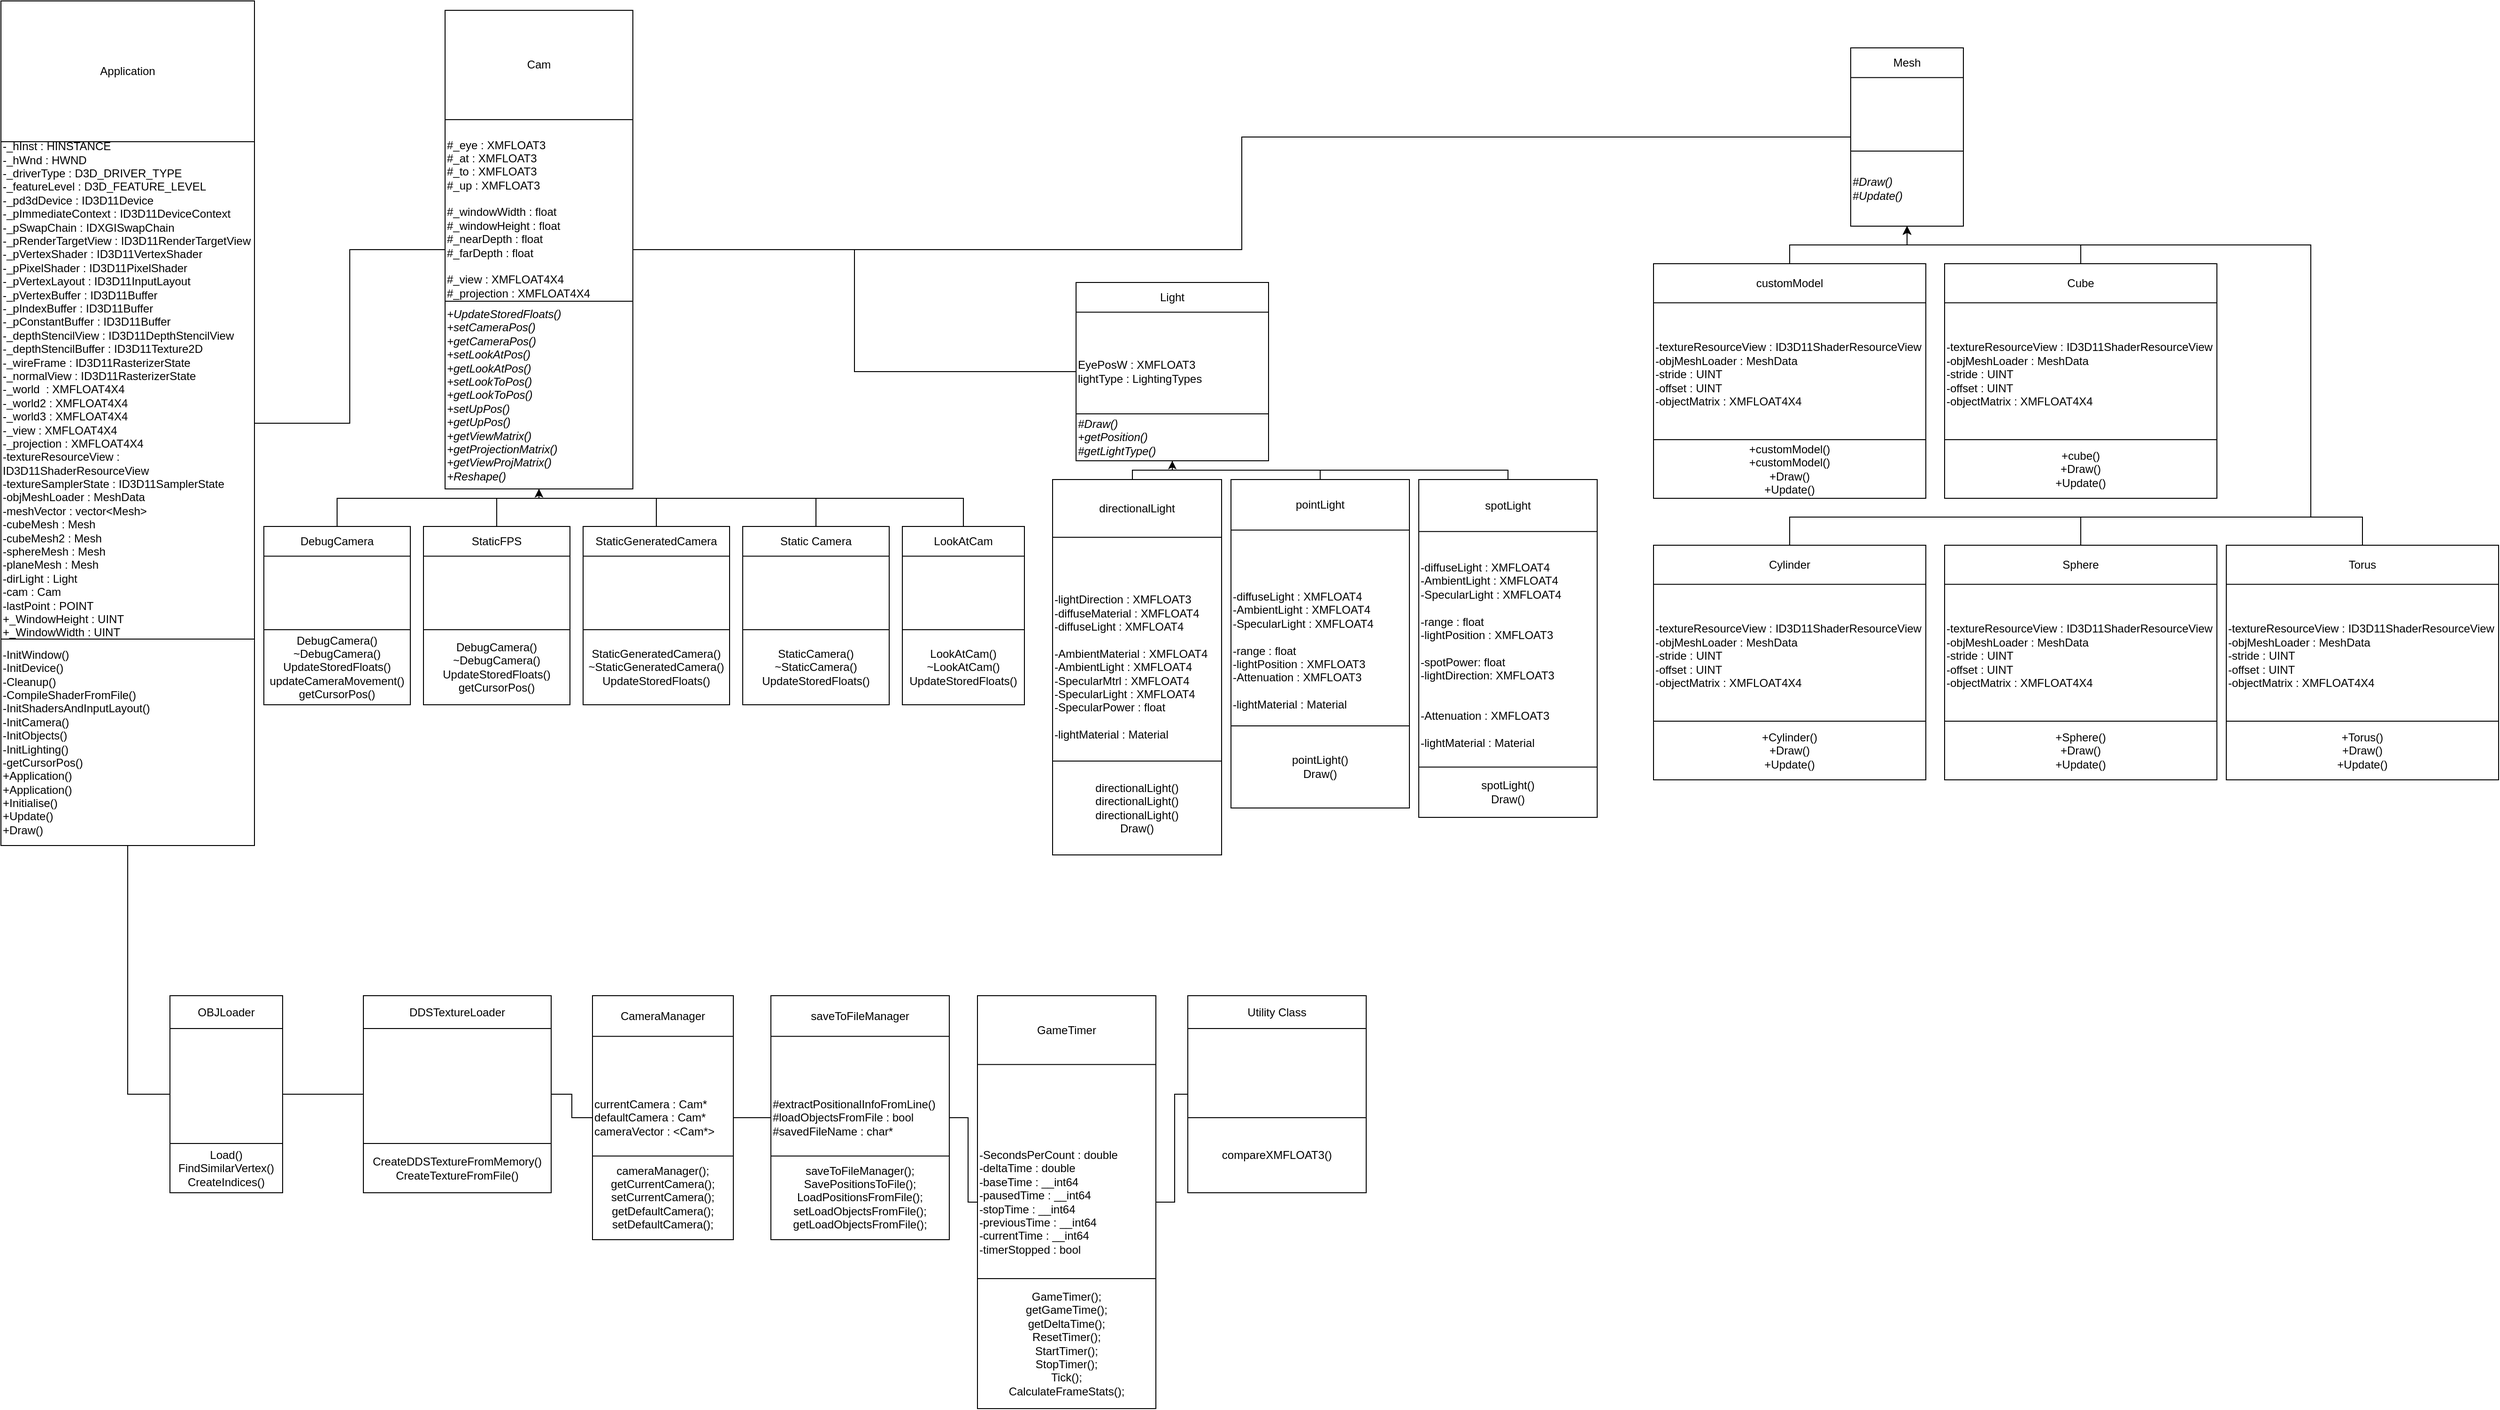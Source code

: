 <mxfile version="12.3.9" type="device" pages="1"><diagram id="LLqWvEGZOglWhNDAQjaG" name="Page-1"><mxGraphModel dx="5590" dy="2647" grid="1" gridSize="10" guides="1" tooltips="1" connect="1" arrows="1" fold="1" page="1" pageScale="1" pageWidth="850" pageHeight="1100" math="0" shadow="0"><root><mxCell id="0"/><mxCell id="1" parent="0"/><mxCell id="8TOw1FQg_ZJDElLwQQZe-9" value="" style="group" parent="1" vertex="1" connectable="0"><mxGeometry x="-454" y="1070" width="200" height="210" as="geometry"/></mxCell><mxCell id="8TOw1FQg_ZJDElLwQQZe-10" value="" style="rounded=0;whiteSpace=wrap;html=1;align=left;" parent="8TOw1FQg_ZJDElLwQQZe-9" vertex="1"><mxGeometry width="200" height="210" as="geometry"/></mxCell><mxCell id="8TOw1FQg_ZJDElLwQQZe-11" value="DDSTextureLoader" style="rounded=0;whiteSpace=wrap;html=1;" parent="8TOw1FQg_ZJDElLwQQZe-9" vertex="1"><mxGeometry width="200" height="35.0" as="geometry"/></mxCell><mxCell id="8TOw1FQg_ZJDElLwQQZe-12" value="CreateDDSTextureFromMemory()&lt;br&gt;CreateTextureFromFile()" style="rounded=0;whiteSpace=wrap;html=1;" parent="8TOw1FQg_ZJDElLwQQZe-9" vertex="1"><mxGeometry y="157.5" width="200" height="52.5" as="geometry"/></mxCell><mxCell id="8TOw1FQg_ZJDElLwQQZe-13" value="" style="group" parent="1" vertex="1" connectable="0"><mxGeometry x="-660" y="1070" width="120" height="210" as="geometry"/></mxCell><mxCell id="8TOw1FQg_ZJDElLwQQZe-14" value="" style="rounded=0;whiteSpace=wrap;html=1;align=left;" parent="8TOw1FQg_ZJDElLwQQZe-13" vertex="1"><mxGeometry width="120" height="210.0" as="geometry"/></mxCell><mxCell id="8TOw1FQg_ZJDElLwQQZe-15" value="OBJLoader" style="rounded=0;whiteSpace=wrap;html=1;" parent="8TOw1FQg_ZJDElLwQQZe-13" vertex="1"><mxGeometry width="120" height="35" as="geometry"/></mxCell><mxCell id="8TOw1FQg_ZJDElLwQQZe-16" value="Load()&lt;br&gt;FindSimilarVertex()&lt;br&gt;CreateIndices()" style="rounded=0;whiteSpace=wrap;html=1;" parent="8TOw1FQg_ZJDElLwQQZe-13" vertex="1"><mxGeometry y="157.5" width="120" height="52.5" as="geometry"/></mxCell><mxCell id="8TOw1FQg_ZJDElLwQQZe-17" value="" style="group;verticalAlign=top;" parent="1" vertex="1" connectable="0"><mxGeometry x="-377" y="20" width="483" height="791" as="geometry"/></mxCell><mxCell id="8TOw1FQg_ZJDElLwQQZe-63" value="" style="group" parent="8TOw1FQg_ZJDElLwQQZe-17" vertex="1" connectable="0"><mxGeometry x="10" width="200" height="510" as="geometry"/></mxCell><mxCell id="8TOw1FQg_ZJDElLwQQZe-18" value="&lt;div&gt;&lt;br&gt;&lt;/div&gt;&lt;div&gt;&lt;br&gt;&lt;/div&gt;&lt;div&gt;&lt;br&gt;&lt;/div&gt;&lt;div&gt;&lt;br&gt;&lt;/div&gt;&lt;div&gt;&lt;br&gt;&lt;/div&gt;&lt;div&gt;&lt;br&gt;&lt;/div&gt;&lt;div&gt;&lt;br&gt;&lt;/div&gt;&lt;div&gt;&lt;br&gt;&lt;/div&gt;&lt;div&gt;&lt;br&gt;&lt;/div&gt;&lt;div&gt;&lt;span&gt;#_eye : XMFLOAT3&lt;/span&gt;&lt;br&gt;&lt;/div&gt;&lt;div&gt;#_at : XMFLOAT3&lt;/div&gt;&lt;div&gt;#_to : XMFLOAT3&lt;/div&gt;&lt;div&gt;#_up : XMFLOAT3&lt;/div&gt;&lt;div&gt;&lt;br&gt;&lt;/div&gt;&lt;div&gt;#_windowWidth : float&lt;/div&gt;&lt;div&gt;#_windowHeight : float&lt;/div&gt;&lt;div&gt;#_nearDepth : float&amp;nbsp;&lt;/div&gt;&lt;div&gt;#_farDepth : float&amp;nbsp;&lt;/div&gt;&lt;div&gt;&lt;br&gt;&lt;/div&gt;&lt;div&gt;#_view : XMFLOAT4X4&lt;/div&gt;&lt;div&gt;#_projection : XMFLOAT4X4&lt;/div&gt;" style="rounded=0;whiteSpace=wrap;html=1;align=left;verticalAlign=top;" parent="8TOw1FQg_ZJDElLwQQZe-63" vertex="1"><mxGeometry width="200" height="510" as="geometry"/></mxCell><mxCell id="8TOw1FQg_ZJDElLwQQZe-19" value="Cam" style="rounded=0;whiteSpace=wrap;html=1;" parent="8TOw1FQg_ZJDElLwQQZe-63" vertex="1"><mxGeometry width="200" height="116.481" as="geometry"/></mxCell><mxCell id="8TOw1FQg_ZJDElLwQQZe-20" value="&lt;div&gt;&lt;i&gt;+UpdateStoredFloats()&lt;/i&gt;&lt;br&gt;&lt;/div&gt;&lt;div&gt;&lt;i&gt;+setCameraPos()&lt;/i&gt;&lt;/div&gt;&lt;div&gt;&lt;i&gt;+getCameraPos()&lt;/i&gt;&lt;/div&gt;&lt;div&gt;&lt;i&gt;+setLookAtPos()&lt;/i&gt;&lt;/div&gt;&lt;div&gt;&lt;i&gt;+getLookAtPos()&lt;/i&gt;&lt;/div&gt;&lt;div&gt;&lt;i&gt;+setLookToPos()&lt;/i&gt;&lt;/div&gt;&lt;div&gt;&lt;i&gt;+getLookToPos()&lt;/i&gt;&lt;/div&gt;&lt;div&gt;&lt;i&gt;+setUpPos()&lt;/i&gt;&lt;/div&gt;&lt;div&gt;&lt;i&gt;+getUpPos()&lt;/i&gt;&lt;/div&gt;&lt;div&gt;&lt;i&gt;+getViewMatrix()&lt;/i&gt;&lt;/div&gt;&lt;div&gt;&lt;i&gt;+getProjectionMatrix()&lt;/i&gt;&lt;/div&gt;&lt;div&gt;&lt;i&gt;+getViewProjMatrix()&lt;/i&gt;&lt;/div&gt;&lt;div&gt;&lt;i&gt;+Reshape()&lt;/i&gt;&lt;/div&gt;&lt;div&gt;&lt;br&gt;&lt;/div&gt;" style="rounded=0;whiteSpace=wrap;html=1;align=left;verticalAlign=top;" parent="8TOw1FQg_ZJDElLwQQZe-63" vertex="1"><mxGeometry y="310" width="200" height="200" as="geometry"/></mxCell><mxCell id="8TOw1FQg_ZJDElLwQQZe-53" value="" style="group" parent="8TOw1FQg_ZJDElLwQQZe-17" vertex="1" connectable="0"><mxGeometry x="-183" y="550" width="156" height="190" as="geometry"/></mxCell><mxCell id="8TOw1FQg_ZJDElLwQQZe-54" value="" style="rounded=0;whiteSpace=wrap;html=1;align=left;" parent="8TOw1FQg_ZJDElLwQQZe-53" vertex="1"><mxGeometry width="156" height="190" as="geometry"/></mxCell><mxCell id="8TOw1FQg_ZJDElLwQQZe-55" value="DebugCamera" style="rounded=0;whiteSpace=wrap;html=1;" parent="8TOw1FQg_ZJDElLwQQZe-53" vertex="1"><mxGeometry width="156" height="31.667" as="geometry"/></mxCell><mxCell id="8TOw1FQg_ZJDElLwQQZe-56" value="DebugCamera()&lt;br&gt;~DebugCamera()&lt;br&gt;UpdateStoredFloats()&lt;br&gt;updateCameraMovement()&lt;br&gt;getCursorPos()" style="rounded=0;whiteSpace=wrap;html=1;" parent="8TOw1FQg_ZJDElLwQQZe-53" vertex="1"><mxGeometry y="110" width="156" height="80" as="geometry"/></mxCell><mxCell id="8TOw1FQg_ZJDElLwQQZe-49" value="" style="group" parent="8TOw1FQg_ZJDElLwQQZe-17" vertex="1" connectable="0"><mxGeometry x="497" y="550" width="130" height="190" as="geometry"/></mxCell><mxCell id="8TOw1FQg_ZJDElLwQQZe-50" value="" style="rounded=0;whiteSpace=wrap;html=1;align=left;" parent="8TOw1FQg_ZJDElLwQQZe-49" vertex="1"><mxGeometry width="130" height="190" as="geometry"/></mxCell><mxCell id="8TOw1FQg_ZJDElLwQQZe-51" value="LookAtCam" style="rounded=0;whiteSpace=wrap;html=1;" parent="8TOw1FQg_ZJDElLwQQZe-49" vertex="1"><mxGeometry width="130" height="31.667" as="geometry"/></mxCell><mxCell id="8TOw1FQg_ZJDElLwQQZe-52" value="LookAtCam()&lt;br&gt;~LookAtCam()&lt;br&gt;UpdateStoredFloats()" style="rounded=0;whiteSpace=wrap;html=1;" parent="8TOw1FQg_ZJDElLwQQZe-49" vertex="1"><mxGeometry y="110" width="130" height="80" as="geometry"/></mxCell><mxCell id="7huHL341F0Xt8SIH99so-9" style="edgeStyle=orthogonalEdgeStyle;rounded=0;orthogonalLoop=1;jettySize=auto;html=1;exitX=0.5;exitY=0;exitDx=0;exitDy=0;entryX=0.5;entryY=1;entryDx=0;entryDy=0;endArrow=classic;endFill=1;" parent="8TOw1FQg_ZJDElLwQQZe-17" source="8TOw1FQg_ZJDElLwQQZe-55" target="8TOw1FQg_ZJDElLwQQZe-20" edge="1"><mxGeometry relative="1" as="geometry"><Array as="points"><mxPoint x="-105" y="520"/><mxPoint x="110" y="520"/></Array></mxGeometry></mxCell><mxCell id="7huHL341F0Xt8SIH99so-10" style="edgeStyle=orthogonalEdgeStyle;rounded=0;orthogonalLoop=1;jettySize=auto;html=1;exitX=0.5;exitY=0;exitDx=0;exitDy=0;entryX=0.5;entryY=1;entryDx=0;entryDy=0;endArrow=classic;endFill=1;" parent="8TOw1FQg_ZJDElLwQQZe-17" source="8TOw1FQg_ZJDElLwQQZe-51" target="8TOw1FQg_ZJDElLwQQZe-20" edge="1"><mxGeometry relative="1" as="geometry"><Array as="points"><mxPoint x="562" y="520"/><mxPoint x="110" y="520"/></Array></mxGeometry></mxCell><mxCell id="gLvgSrdZ_1K8YC6ConU1-4" value="" style="group" vertex="1" connectable="0" parent="8TOw1FQg_ZJDElLwQQZe-17"><mxGeometry x="-13" y="550" width="156" height="190" as="geometry"/></mxCell><mxCell id="gLvgSrdZ_1K8YC6ConU1-5" value="" style="rounded=0;whiteSpace=wrap;html=1;align=left;" vertex="1" parent="gLvgSrdZ_1K8YC6ConU1-4"><mxGeometry width="156" height="190" as="geometry"/></mxCell><mxCell id="gLvgSrdZ_1K8YC6ConU1-6" value="StaticFPS" style="rounded=0;whiteSpace=wrap;html=1;" vertex="1" parent="gLvgSrdZ_1K8YC6ConU1-4"><mxGeometry width="156" height="31.667" as="geometry"/></mxCell><mxCell id="gLvgSrdZ_1K8YC6ConU1-7" value="DebugCamera()&lt;br&gt;~DebugCamera()&lt;br&gt;UpdateStoredFloats()&lt;br&gt;getCursorPos()" style="rounded=0;whiteSpace=wrap;html=1;" vertex="1" parent="gLvgSrdZ_1K8YC6ConU1-4"><mxGeometry y="110" width="156" height="80" as="geometry"/></mxCell><mxCell id="gLvgSrdZ_1K8YC6ConU1-9" style="edgeStyle=orthogonalEdgeStyle;rounded=0;orthogonalLoop=1;jettySize=auto;html=1;exitX=0.5;exitY=1;exitDx=0;exitDy=0;entryX=0.5;entryY=0;entryDx=0;entryDy=0;endArrow=none;endFill=0;strokeColor=#000000;" edge="1" parent="8TOw1FQg_ZJDElLwQQZe-17" source="8TOw1FQg_ZJDElLwQQZe-20" target="gLvgSrdZ_1K8YC6ConU1-6"><mxGeometry relative="1" as="geometry"><Array as="points"><mxPoint x="110" y="520"/><mxPoint x="65" y="520"/></Array></mxGeometry></mxCell><mxCell id="gLvgSrdZ_1K8YC6ConU1-30" value="" style="group" vertex="1" connectable="0" parent="8TOw1FQg_ZJDElLwQQZe-17"><mxGeometry x="157" y="550" width="156" height="190" as="geometry"/></mxCell><mxCell id="gLvgSrdZ_1K8YC6ConU1-31" value="" style="rounded=0;whiteSpace=wrap;html=1;align=left;" vertex="1" parent="gLvgSrdZ_1K8YC6ConU1-30"><mxGeometry width="156" height="190" as="geometry"/></mxCell><mxCell id="gLvgSrdZ_1K8YC6ConU1-32" value="StaticGeneratedCamera" style="rounded=0;whiteSpace=wrap;html=1;" vertex="1" parent="gLvgSrdZ_1K8YC6ConU1-30"><mxGeometry width="156" height="31.667" as="geometry"/></mxCell><mxCell id="gLvgSrdZ_1K8YC6ConU1-33" value="StaticGeneratedCamera()&lt;br&gt;~StaticGeneratedCamera()&lt;br&gt;UpdateStoredFloats()" style="rounded=0;whiteSpace=wrap;html=1;" vertex="1" parent="gLvgSrdZ_1K8YC6ConU1-30"><mxGeometry y="110" width="156" height="80" as="geometry"/></mxCell><mxCell id="gLvgSrdZ_1K8YC6ConU1-34" value="" style="group" vertex="1" connectable="0" parent="8TOw1FQg_ZJDElLwQQZe-17"><mxGeometry x="327" y="550" width="156" height="190" as="geometry"/></mxCell><mxCell id="gLvgSrdZ_1K8YC6ConU1-35" value="" style="rounded=0;whiteSpace=wrap;html=1;align=left;" vertex="1" parent="gLvgSrdZ_1K8YC6ConU1-34"><mxGeometry width="156" height="190" as="geometry"/></mxCell><mxCell id="gLvgSrdZ_1K8YC6ConU1-36" value="Static Camera" style="rounded=0;whiteSpace=wrap;html=1;" vertex="1" parent="gLvgSrdZ_1K8YC6ConU1-34"><mxGeometry width="156" height="31.667" as="geometry"/></mxCell><mxCell id="gLvgSrdZ_1K8YC6ConU1-37" value="StaticCamera()&lt;br&gt;~StaticCamera()&lt;br&gt;UpdateStoredFloats()" style="rounded=0;whiteSpace=wrap;html=1;" vertex="1" parent="gLvgSrdZ_1K8YC6ConU1-34"><mxGeometry y="110" width="156" height="80" as="geometry"/></mxCell><mxCell id="gLvgSrdZ_1K8YC6ConU1-38" style="edgeStyle=orthogonalEdgeStyle;rounded=0;orthogonalLoop=1;jettySize=auto;html=1;exitX=0.5;exitY=0;exitDx=0;exitDy=0;entryX=0.5;entryY=1;entryDx=0;entryDy=0;endArrow=none;endFill=0;strokeColor=#000000;" edge="1" parent="8TOw1FQg_ZJDElLwQQZe-17" source="gLvgSrdZ_1K8YC6ConU1-32" target="8TOw1FQg_ZJDElLwQQZe-20"><mxGeometry relative="1" as="geometry"><Array as="points"><mxPoint x="235" y="520"/><mxPoint x="110" y="520"/></Array></mxGeometry></mxCell><mxCell id="gLvgSrdZ_1K8YC6ConU1-39" style="edgeStyle=orthogonalEdgeStyle;rounded=0;orthogonalLoop=1;jettySize=auto;html=1;exitX=0.5;exitY=0;exitDx=0;exitDy=0;entryX=0.5;entryY=1;entryDx=0;entryDy=0;endArrow=none;endFill=0;strokeColor=#000000;" edge="1" parent="8TOw1FQg_ZJDElLwQQZe-17" source="gLvgSrdZ_1K8YC6ConU1-36" target="8TOw1FQg_ZJDElLwQQZe-20"><mxGeometry relative="1" as="geometry"><Array as="points"><mxPoint x="405" y="520"/><mxPoint x="110" y="520"/></Array></mxGeometry></mxCell><mxCell id="8TOw1FQg_ZJDElLwQQZe-21" value="" style="group;verticalAlign=top;" parent="1" vertex="1" connectable="0"><mxGeometry x="305" y="310" width="205" height="190" as="geometry"/></mxCell><mxCell id="8TOw1FQg_ZJDElLwQQZe-22" value="EyePosW : XMFLOAT3&lt;br&gt;lightType : LightingTypes" style="rounded=0;whiteSpace=wrap;html=1;align=left;" parent="8TOw1FQg_ZJDElLwQQZe-21" vertex="1"><mxGeometry width="205" height="190" as="geometry"/></mxCell><mxCell id="8TOw1FQg_ZJDElLwQQZe-23" value="Light" style="rounded=0;whiteSpace=wrap;html=1;" parent="8TOw1FQg_ZJDElLwQQZe-21" vertex="1"><mxGeometry width="205" height="31.667" as="geometry"/></mxCell><mxCell id="8TOw1FQg_ZJDElLwQQZe-24" value="&lt;i&gt;#Draw()&lt;br&gt;+getPosition()&lt;br&gt;#getLightType()&lt;br&gt;&lt;/i&gt;" style="rounded=0;whiteSpace=wrap;html=1;align=left;" parent="8TOw1FQg_ZJDElLwQQZe-21" vertex="1"><mxGeometry y="140" width="205" height="50" as="geometry"/></mxCell><mxCell id="8TOw1FQg_ZJDElLwQQZe-25" value="" style="group;verticalAlign=top;" parent="1" vertex="1" connectable="0"><mxGeometry x="1130" y="60" width="120" height="190" as="geometry"/></mxCell><mxCell id="8TOw1FQg_ZJDElLwQQZe-26" value="" style="rounded=0;whiteSpace=wrap;html=1;align=left;" parent="8TOw1FQg_ZJDElLwQQZe-25" vertex="1"><mxGeometry width="120" height="190" as="geometry"/></mxCell><mxCell id="8TOw1FQg_ZJDElLwQQZe-27" value="Mesh" style="rounded=0;whiteSpace=wrap;html=1;" parent="8TOw1FQg_ZJDElLwQQZe-25" vertex="1"><mxGeometry width="120" height="31.667" as="geometry"/></mxCell><mxCell id="8TOw1FQg_ZJDElLwQQZe-28" value="&lt;i&gt;#Draw()&lt;br&gt;#Update()&lt;/i&gt;" style="rounded=0;whiteSpace=wrap;html=1;align=left;" parent="8TOw1FQg_ZJDElLwQQZe-25" vertex="1"><mxGeometry y="110" width="120" height="80" as="geometry"/></mxCell><mxCell id="8TOw1FQg_ZJDElLwQQZe-29" value="" style="group;align=left;" parent="1" vertex="1" connectable="0"><mxGeometry x="920" y="290" width="290" height="250" as="geometry"/></mxCell><mxCell id="8TOw1FQg_ZJDElLwQQZe-30" value="&lt;div&gt;-textureResourceView : ID3D11ShaderResourceView&lt;/div&gt;&lt;div&gt;-objMeshLoader : MeshData&lt;/div&gt;&lt;div&gt;-stride : UINT&lt;/div&gt;&lt;div&gt;-offset : UINT&lt;/div&gt;&lt;div&gt;-objectMatrix : XMFLOAT4X4&lt;/div&gt;&lt;div&gt;&lt;br&gt;&lt;/div&gt;" style="rounded=0;whiteSpace=wrap;html=1;align=left;" parent="8TOw1FQg_ZJDElLwQQZe-29" vertex="1"><mxGeometry width="290" height="250.0" as="geometry"/></mxCell><mxCell id="8TOw1FQg_ZJDElLwQQZe-31" value="customModel" style="rounded=0;whiteSpace=wrap;html=1;" parent="8TOw1FQg_ZJDElLwQQZe-29" vertex="1"><mxGeometry width="290" height="41.667" as="geometry"/></mxCell><mxCell id="8TOw1FQg_ZJDElLwQQZe-32" value="&lt;div&gt;+customModel()&lt;/div&gt;&lt;div&gt;+customModel()&lt;/div&gt;&lt;div&gt;+Draw()&lt;/div&gt;&lt;div&gt;+Update()&lt;/div&gt;" style="rounded=0;whiteSpace=wrap;html=1;" parent="8TOw1FQg_ZJDElLwQQZe-29" vertex="1"><mxGeometry y="187.5" width="290" height="62.5" as="geometry"/></mxCell><mxCell id="8TOw1FQg_ZJDElLwQQZe-45" value="" style="group;verticalAlign=top;align=left;horizontal=1;" parent="1" vertex="1" connectable="0"><mxGeometry x="280" y="520" width="180" height="400" as="geometry"/></mxCell><mxCell id="8TOw1FQg_ZJDElLwQQZe-46" value="&lt;div&gt;-lightDirection : XMFLOAT3&lt;/div&gt;&lt;div&gt;-diffuseMaterial : XMFLOAT4&lt;/div&gt;&lt;div&gt;-diffuseLight : XMFLOAT4&lt;/div&gt;&lt;div&gt;&lt;br&gt;&lt;/div&gt;&lt;div&gt;-AmbientMaterial : XMFLOAT4&lt;/div&gt;&lt;div&gt;-AmbientLight : XMFLOAT4&lt;/div&gt;&lt;div&gt;-SpecularMtrl : XMFLOAT4&lt;/div&gt;&lt;div&gt;-SpecularLight : XMFLOAT4&lt;/div&gt;&lt;div&gt;-SpecularPower : float&lt;/div&gt;&lt;div&gt;&lt;br&gt;&lt;/div&gt;&lt;div&gt;-lightMaterial : Material&lt;br&gt;&lt;/div&gt;" style="rounded=0;whiteSpace=wrap;html=1;align=left;" parent="8TOw1FQg_ZJDElLwQQZe-45" vertex="1"><mxGeometry width="180" height="400.0" as="geometry"/></mxCell><mxCell id="8TOw1FQg_ZJDElLwQQZe-47" value="directionalLight" style="rounded=0;whiteSpace=wrap;html=1;" parent="8TOw1FQg_ZJDElLwQQZe-45" vertex="1"><mxGeometry width="180" height="61.538" as="geometry"/></mxCell><mxCell id="8TOw1FQg_ZJDElLwQQZe-48" value="directionalLight()&lt;br&gt;directionalLight()&lt;br&gt;directionalLight()&lt;br&gt;Draw()" style="rounded=0;whiteSpace=wrap;html=1;" parent="8TOw1FQg_ZJDElLwQQZe-45" vertex="1"><mxGeometry y="300" width="180" height="100.0" as="geometry"/></mxCell><mxCell id="8TOw1FQg_ZJDElLwQQZe-57" value="" style="group;align=left;labelPosition=left;verticalLabelPosition=middle;verticalAlign=top;" parent="1" vertex="1" connectable="0"><mxGeometry x="-840" y="10" width="270" height="900" as="geometry"/></mxCell><mxCell id="8TOw1FQg_ZJDElLwQQZe-58" value="&lt;div style=&quot;white-space: normal&quot;&gt;&lt;div&gt;&lt;span&gt;-_hInst : HINSTANCE&lt;/span&gt;&lt;br&gt;&lt;/div&gt;&lt;div&gt;-_hWnd : HWND&lt;/div&gt;&lt;div&gt;-_driverType : D3D_DRIVER_TYPE&lt;/div&gt;&lt;div&gt;-_featureLevel : D3D_FEATURE_LEVEL&lt;/div&gt;&lt;div&gt;-_pd3dDevice : ID3D11Device&lt;/div&gt;&lt;div&gt;-_pImmediateContext : ID3D11DeviceContext&lt;/div&gt;&lt;div&gt;-_pSwapChain : IDXGISwapChain&lt;/div&gt;&lt;div&gt;-_pRenderTargetView : ID3D11RenderTargetView&lt;/div&gt;&lt;div&gt;-_pVertexShader : ID3D11VertexShader&lt;/div&gt;&lt;div&gt;-_pPixelShader : ID3D11PixelShader&lt;/div&gt;&lt;div&gt;-_pVertexLayout : ID3D11InputLayout&lt;/div&gt;&lt;div&gt;-_pVertexBuffer : ID3D11Buffer&lt;/div&gt;&lt;div&gt;-_pIndexBuffer : ID3D11Buffer&lt;/div&gt;&lt;div&gt;-_pConstantBuffer : ID3D11Buffer&lt;/div&gt;&lt;div&gt;-_depthStencilView : ID3D11DepthStencilView&lt;/div&gt;&lt;div&gt;-_depthStencilBuffer : ID3D11Texture2D&lt;/div&gt;&lt;div&gt;-_wireFrame : ID3D11RasterizerState&lt;/div&gt;&lt;div&gt;-_normalView : ID3D11RasterizerState&lt;/div&gt;&lt;div&gt;-_world&amp;nbsp; : XMFLOAT4X4&lt;/div&gt;&lt;div&gt;-_world2 : XMFLOAT4X4&lt;/div&gt;&lt;div&gt;-_world3 : XMFLOAT4X4&lt;/div&gt;&lt;div&gt;-_view : XMFLOAT4X4&lt;/div&gt;&lt;div&gt;-_projection : XMFLOAT4X4&lt;/div&gt;&lt;div&gt;-textureResourceView : ID3D11ShaderResourceView&lt;/div&gt;&lt;div&gt;-textureSamplerState : ID3D11SamplerState&lt;/div&gt;&lt;div&gt;-objMeshLoader : MeshData&lt;/div&gt;&lt;div&gt;-meshVector : vector&amp;lt;Mesh&amp;gt;&lt;/div&gt;&lt;div&gt;-cubeMesh : Mesh&lt;/div&gt;&lt;div&gt;-cubeMesh2 : Mesh&lt;/div&gt;&lt;div&gt;-sphereMesh : Mesh&lt;/div&gt;&lt;div&gt;-planeMesh : Mesh&lt;/div&gt;&lt;div&gt;-dirLight : Light&lt;/div&gt;&lt;div&gt;-cam : Cam&lt;/div&gt;&lt;div&gt;-lastPoint : POINT&lt;/div&gt;&lt;div&gt;&lt;div&gt;+_WindowHeight : UINT&lt;/div&gt;&lt;div&gt;+_WindowWidth : UINT&lt;/div&gt;&lt;/div&gt;&lt;div&gt;&lt;br&gt;&lt;/div&gt;&lt;div&gt;&lt;br&gt;&lt;/div&gt;&lt;div&gt;&lt;br&gt;&lt;/div&gt;&lt;div&gt;&lt;br&gt;&lt;/div&gt;&lt;div&gt;&lt;br&gt;&lt;/div&gt;&lt;/div&gt;" style="rounded=0;whiteSpace=wrap;html=1;align=left;" parent="8TOw1FQg_ZJDElLwQQZe-57" vertex="1"><mxGeometry width="270" height="900.0" as="geometry"/></mxCell><mxCell id="8TOw1FQg_ZJDElLwQQZe-59" value="Application" style="rounded=0;whiteSpace=wrap;html=1;" parent="8TOw1FQg_ZJDElLwQQZe-57" vertex="1"><mxGeometry width="270" height="150.0" as="geometry"/></mxCell><mxCell id="8TOw1FQg_ZJDElLwQQZe-60" value="&lt;div style=&quot;white-space: normal&quot;&gt;-InitWindow()&lt;/div&gt;&lt;div style=&quot;white-space: normal&quot;&gt;-InitDevice()&lt;/div&gt;&lt;div style=&quot;white-space: normal&quot;&gt;-Cleanup()&lt;/div&gt;&lt;div style=&quot;white-space: normal&quot;&gt;-CompileShaderFromFile()&lt;/div&gt;&lt;div style=&quot;white-space: normal&quot;&gt;-InitShadersAndInputLayout()&lt;/div&gt;&lt;div style=&quot;white-space: normal&quot;&gt;-InitCamera()&lt;/div&gt;&lt;div style=&quot;white-space: normal&quot;&gt;-InitObjects()&lt;/div&gt;&lt;div style=&quot;white-space: normal&quot;&gt;-InitLighting()&lt;/div&gt;&lt;div style=&quot;white-space: normal&quot;&gt;-getCursorPos()&lt;/div&gt;&lt;div style=&quot;white-space: normal&quot;&gt;+Application()&lt;/div&gt;&lt;div style=&quot;white-space: normal&quot;&gt;+Application()&lt;/div&gt;&lt;div style=&quot;white-space: normal&quot;&gt;+Initialise()&lt;/div&gt;&lt;div style=&quot;white-space: normal&quot;&gt;+Update()&lt;/div&gt;&lt;div style=&quot;white-space: normal&quot;&gt;+Draw()&lt;/div&gt;" style="rounded=0;whiteSpace=wrap;html=1;align=left;" parent="8TOw1FQg_ZJDElLwQQZe-57" vertex="1"><mxGeometry y="680" width="270" height="220" as="geometry"/></mxCell><mxCell id="8TOw1FQg_ZJDElLwQQZe-64" value="" style="group;align=left;" parent="1" vertex="1" connectable="0"><mxGeometry x="1230" y="290" width="290" height="250" as="geometry"/></mxCell><mxCell id="8TOw1FQg_ZJDElLwQQZe-65" value="&lt;div&gt;-textureResourceView : ID3D11ShaderResourceView&lt;/div&gt;&lt;div&gt;-objMeshLoader : MeshData&lt;/div&gt;&lt;div&gt;-stride : UINT&lt;/div&gt;&lt;div&gt;-offset : UINT&lt;/div&gt;&lt;div&gt;-objectMatrix : XMFLOAT4X4&lt;/div&gt;&lt;div&gt;&lt;br&gt;&lt;/div&gt;" style="rounded=0;whiteSpace=wrap;html=1;align=left;" parent="8TOw1FQg_ZJDElLwQQZe-64" vertex="1"><mxGeometry width="290" height="250.0" as="geometry"/></mxCell><mxCell id="8TOw1FQg_ZJDElLwQQZe-66" value="Cube" style="rounded=0;whiteSpace=wrap;html=1;" parent="8TOw1FQg_ZJDElLwQQZe-64" vertex="1"><mxGeometry width="290" height="41.667" as="geometry"/></mxCell><mxCell id="8TOw1FQg_ZJDElLwQQZe-67" value="&lt;div&gt;+cube()&lt;/div&gt;&lt;div&gt;+Draw()&lt;/div&gt;&lt;div&gt;+Update()&lt;/div&gt;" style="rounded=0;whiteSpace=wrap;html=1;" parent="8TOw1FQg_ZJDElLwQQZe-64" vertex="1"><mxGeometry y="187.5" width="290" height="62.5" as="geometry"/></mxCell><mxCell id="8TOw1FQg_ZJDElLwQQZe-68" value="" style="group;align=left;" parent="1" vertex="1" connectable="0"><mxGeometry x="920" y="590" width="290" height="250" as="geometry"/></mxCell><mxCell id="8TOw1FQg_ZJDElLwQQZe-69" value="&lt;div&gt;-textureResourceView : ID3D11ShaderResourceView&lt;/div&gt;&lt;div&gt;-objMeshLoader : MeshData&lt;/div&gt;&lt;div&gt;-stride : UINT&lt;/div&gt;&lt;div&gt;-offset : UINT&lt;/div&gt;&lt;div&gt;-objectMatrix : XMFLOAT4X4&lt;/div&gt;&lt;div&gt;&lt;br&gt;&lt;/div&gt;" style="rounded=0;whiteSpace=wrap;html=1;align=left;" parent="8TOw1FQg_ZJDElLwQQZe-68" vertex="1"><mxGeometry width="290" height="250.0" as="geometry"/></mxCell><mxCell id="8TOw1FQg_ZJDElLwQQZe-70" value="Cylinder" style="rounded=0;whiteSpace=wrap;html=1;" parent="8TOw1FQg_ZJDElLwQQZe-68" vertex="1"><mxGeometry width="290" height="41.667" as="geometry"/></mxCell><mxCell id="8TOw1FQg_ZJDElLwQQZe-71" value="&lt;div&gt;+Cylinder()&lt;/div&gt;&lt;div&gt;+Draw()&lt;/div&gt;&lt;div&gt;+Update()&lt;/div&gt;" style="rounded=0;whiteSpace=wrap;html=1;" parent="8TOw1FQg_ZJDElLwQQZe-68" vertex="1"><mxGeometry y="187.5" width="290" height="62.5" as="geometry"/></mxCell><mxCell id="8TOw1FQg_ZJDElLwQQZe-72" value="" style="group;align=left;" parent="1" vertex="1" connectable="0"><mxGeometry x="1230" y="590" width="290" height="250" as="geometry"/></mxCell><mxCell id="8TOw1FQg_ZJDElLwQQZe-73" value="&lt;div&gt;-textureResourceView : ID3D11ShaderResourceView&lt;/div&gt;&lt;div&gt;-objMeshLoader : MeshData&lt;/div&gt;&lt;div&gt;-stride : UINT&lt;/div&gt;&lt;div&gt;-offset : UINT&lt;/div&gt;&lt;div&gt;-objectMatrix : XMFLOAT4X4&lt;/div&gt;&lt;div&gt;&lt;br&gt;&lt;/div&gt;" style="rounded=0;whiteSpace=wrap;html=1;align=left;" parent="8TOw1FQg_ZJDElLwQQZe-72" vertex="1"><mxGeometry width="290" height="250.0" as="geometry"/></mxCell><mxCell id="8TOw1FQg_ZJDElLwQQZe-74" value="Sphere" style="rounded=0;whiteSpace=wrap;html=1;" parent="8TOw1FQg_ZJDElLwQQZe-72" vertex="1"><mxGeometry width="290" height="41.667" as="geometry"/></mxCell><mxCell id="8TOw1FQg_ZJDElLwQQZe-75" value="&lt;div&gt;+Sphere()&lt;/div&gt;&lt;div&gt;+Draw()&lt;/div&gt;&lt;div&gt;+Update()&lt;/div&gt;" style="rounded=0;whiteSpace=wrap;html=1;" parent="8TOw1FQg_ZJDElLwQQZe-72" vertex="1"><mxGeometry y="187.5" width="290" height="62.5" as="geometry"/></mxCell><mxCell id="8TOw1FQg_ZJDElLwQQZe-76" value="" style="group;align=left;" parent="1" vertex="1" connectable="0"><mxGeometry x="1530" y="590" width="290" height="250" as="geometry"/></mxCell><mxCell id="8TOw1FQg_ZJDElLwQQZe-77" value="&lt;div&gt;-textureResourceView : ID3D11ShaderResourceView&lt;/div&gt;&lt;div&gt;-objMeshLoader : MeshData&lt;/div&gt;&lt;div&gt;-stride : UINT&lt;/div&gt;&lt;div&gt;-offset : UINT&lt;/div&gt;&lt;div&gt;-objectMatrix : XMFLOAT4X4&lt;/div&gt;&lt;div&gt;&lt;br&gt;&lt;/div&gt;" style="rounded=0;whiteSpace=wrap;html=1;align=left;" parent="8TOw1FQg_ZJDElLwQQZe-76" vertex="1"><mxGeometry width="290" height="250.0" as="geometry"/></mxCell><mxCell id="8TOw1FQg_ZJDElLwQQZe-78" value="Torus" style="rounded=0;whiteSpace=wrap;html=1;" parent="8TOw1FQg_ZJDElLwQQZe-76" vertex="1"><mxGeometry width="290" height="41.667" as="geometry"/></mxCell><mxCell id="8TOw1FQg_ZJDElLwQQZe-79" value="&lt;div&gt;+Torus()&lt;/div&gt;&lt;div&gt;+Draw()&lt;/div&gt;&lt;div&gt;+Update()&lt;/div&gt;" style="rounded=0;whiteSpace=wrap;html=1;" parent="8TOw1FQg_ZJDElLwQQZe-76" vertex="1"><mxGeometry y="187.5" width="290" height="62.5" as="geometry"/></mxCell><mxCell id="7huHL341F0Xt8SIH99so-5" style="edgeStyle=orthogonalEdgeStyle;rounded=0;orthogonalLoop=1;jettySize=auto;html=1;exitX=1;exitY=0.5;exitDx=0;exitDy=0;entryX=0;entryY=0.5;entryDx=0;entryDy=0;endArrow=none;endFill=0;" parent="1" source="8TOw1FQg_ZJDElLwQQZe-58" target="8TOw1FQg_ZJDElLwQQZe-18" edge="1"><mxGeometry relative="1" as="geometry"/></mxCell><mxCell id="7huHL341F0Xt8SIH99so-11" style="edgeStyle=orthogonalEdgeStyle;rounded=0;orthogonalLoop=1;jettySize=auto;html=1;exitX=0.5;exitY=0;exitDx=0;exitDy=0;entryX=0.5;entryY=1;entryDx=0;entryDy=0;endArrow=classic;endFill=1;" parent="1" source="8TOw1FQg_ZJDElLwQQZe-47" target="8TOw1FQg_ZJDElLwQQZe-24" edge="1"><mxGeometry relative="1" as="geometry"><Array as="points"><mxPoint x="365" y="520"/><mxPoint x="365" y="510"/><mxPoint x="408" y="510"/></Array></mxGeometry></mxCell><mxCell id="7huHL341F0Xt8SIH99so-12" style="edgeStyle=orthogonalEdgeStyle;rounded=0;orthogonalLoop=1;jettySize=auto;html=1;exitX=1;exitY=0.5;exitDx=0;exitDy=0;entryX=0;entryY=0.5;entryDx=0;entryDy=0;endArrow=none;endFill=0;" parent="1" source="8TOw1FQg_ZJDElLwQQZe-18" target="8TOw1FQg_ZJDElLwQQZe-22" edge="1"><mxGeometry relative="1" as="geometry"/></mxCell><mxCell id="7huHL341F0Xt8SIH99so-13" style="edgeStyle=orthogonalEdgeStyle;rounded=0;orthogonalLoop=1;jettySize=auto;html=1;exitX=1;exitY=0.5;exitDx=0;exitDy=0;entryX=0;entryY=0.5;entryDx=0;entryDy=0;endArrow=none;endFill=0;" parent="1" source="8TOw1FQg_ZJDElLwQQZe-18" target="8TOw1FQg_ZJDElLwQQZe-26" edge="1"><mxGeometry relative="1" as="geometry"/></mxCell><mxCell id="7huHL341F0Xt8SIH99so-20" style="edgeStyle=orthogonalEdgeStyle;rounded=0;orthogonalLoop=1;jettySize=auto;html=1;exitX=0.5;exitY=0;exitDx=0;exitDy=0;entryX=0.5;entryY=1;entryDx=0;entryDy=0;endArrow=classic;endFill=1;" parent="1" source="8TOw1FQg_ZJDElLwQQZe-31" target="8TOw1FQg_ZJDElLwQQZe-28" edge="1"><mxGeometry relative="1" as="geometry"/></mxCell><mxCell id="7huHL341F0Xt8SIH99so-21" style="edgeStyle=orthogonalEdgeStyle;rounded=0;orthogonalLoop=1;jettySize=auto;html=1;exitX=0.5;exitY=0;exitDx=0;exitDy=0;entryX=0.5;entryY=1;entryDx=0;entryDy=0;endArrow=classic;endFill=1;" parent="1" source="8TOw1FQg_ZJDElLwQQZe-66" target="8TOw1FQg_ZJDElLwQQZe-28" edge="1"><mxGeometry relative="1" as="geometry"/></mxCell><mxCell id="7huHL341F0Xt8SIH99so-22" style="edgeStyle=orthogonalEdgeStyle;rounded=0;orthogonalLoop=1;jettySize=auto;html=1;exitX=0.5;exitY=0;exitDx=0;exitDy=0;entryX=0.5;entryY=1;entryDx=0;entryDy=0;endArrow=classic;endFill=1;" parent="1" source="8TOw1FQg_ZJDElLwQQZe-70" target="8TOw1FQg_ZJDElLwQQZe-28" edge="1"><mxGeometry relative="1" as="geometry"><Array as="points"><mxPoint x="1065" y="560"/><mxPoint x="1620" y="560"/><mxPoint x="1620" y="270"/><mxPoint x="1190" y="270"/></Array></mxGeometry></mxCell><mxCell id="7huHL341F0Xt8SIH99so-23" style="edgeStyle=orthogonalEdgeStyle;rounded=0;orthogonalLoop=1;jettySize=auto;html=1;exitX=0.5;exitY=0;exitDx=0;exitDy=0;entryX=0.5;entryY=1;entryDx=0;entryDy=0;endArrow=classic;endFill=1;" parent="1" source="8TOw1FQg_ZJDElLwQQZe-74" target="8TOw1FQg_ZJDElLwQQZe-28" edge="1"><mxGeometry relative="1" as="geometry"><Array as="points"><mxPoint x="1375" y="560"/><mxPoint x="1620" y="560"/><mxPoint x="1620" y="270"/><mxPoint x="1190" y="270"/></Array></mxGeometry></mxCell><mxCell id="7huHL341F0Xt8SIH99so-24" style="edgeStyle=orthogonalEdgeStyle;rounded=0;orthogonalLoop=1;jettySize=auto;html=1;exitX=0.5;exitY=0;exitDx=0;exitDy=0;entryX=0.5;entryY=1;entryDx=0;entryDy=0;endArrow=classic;endFill=1;" parent="1" source="8TOw1FQg_ZJDElLwQQZe-78" target="8TOw1FQg_ZJDElLwQQZe-28" edge="1"><mxGeometry relative="1" as="geometry"><Array as="points"><mxPoint x="1675" y="560"/><mxPoint x="1620" y="560"/><mxPoint x="1620" y="270"/><mxPoint x="1190" y="270"/></Array></mxGeometry></mxCell><mxCell id="7huHL341F0Xt8SIH99so-25" style="edgeStyle=orthogonalEdgeStyle;rounded=0;orthogonalLoop=1;jettySize=auto;html=1;exitX=0.5;exitY=1;exitDx=0;exitDy=0;entryX=0;entryY=0.5;entryDx=0;entryDy=0;endArrow=none;endFill=0;" parent="1" source="8TOw1FQg_ZJDElLwQQZe-60" target="8TOw1FQg_ZJDElLwQQZe-14" edge="1"><mxGeometry relative="1" as="geometry"/></mxCell><mxCell id="7huHL341F0Xt8SIH99so-27" style="edgeStyle=orthogonalEdgeStyle;rounded=0;orthogonalLoop=1;jettySize=auto;html=1;exitX=1;exitY=0.5;exitDx=0;exitDy=0;entryX=0;entryY=0.5;entryDx=0;entryDy=0;endArrow=none;endFill=0;" parent="1" source="8TOw1FQg_ZJDElLwQQZe-14" target="8TOw1FQg_ZJDElLwQQZe-10" edge="1"><mxGeometry relative="1" as="geometry"/></mxCell><mxCell id="gLvgSrdZ_1K8YC6ConU1-41" value="" style="group;verticalAlign=top;align=left;horizontal=1;" vertex="1" connectable="0" parent="1"><mxGeometry x="470" y="520" width="190" height="350" as="geometry"/></mxCell><mxCell id="gLvgSrdZ_1K8YC6ConU1-42" value="&lt;div&gt;&lt;br&gt;&lt;/div&gt;&lt;div&gt;-diffuseLight : XMFLOAT4&lt;/div&gt;&lt;div&gt;-AmbientLight : XMFLOAT4&lt;/div&gt;&lt;div&gt;-SpecularLight : XMFLOAT4&lt;/div&gt;&lt;div&gt;&lt;br&gt;&lt;/div&gt;&lt;div&gt;-range : float&lt;/div&gt;&lt;div&gt;-lightPosition : XMFLOAT3&lt;/div&gt;&lt;div&gt;-Attenuation : XMFLOAT3&lt;/div&gt;&lt;div&gt;&lt;br&gt;&lt;/div&gt;&lt;div&gt;-lightMaterial : Material&lt;/div&gt;" style="rounded=0;whiteSpace=wrap;html=1;align=left;" vertex="1" parent="gLvgSrdZ_1K8YC6ConU1-41"><mxGeometry width="190" height="350.0" as="geometry"/></mxCell><mxCell id="gLvgSrdZ_1K8YC6ConU1-43" value="pointLight" style="rounded=0;whiteSpace=wrap;html=1;" vertex="1" parent="gLvgSrdZ_1K8YC6ConU1-41"><mxGeometry width="190" height="53.846" as="geometry"/></mxCell><mxCell id="gLvgSrdZ_1K8YC6ConU1-44" value="pointLight()&lt;br&gt;Draw()" style="rounded=0;whiteSpace=wrap;html=1;" vertex="1" parent="gLvgSrdZ_1K8YC6ConU1-41"><mxGeometry y="262.5" width="190" height="87.5" as="geometry"/></mxCell><mxCell id="gLvgSrdZ_1K8YC6ConU1-46" value="" style="group;verticalAlign=top;align=left;horizontal=1;" vertex="1" connectable="0" parent="1"><mxGeometry x="670" y="520" width="190" height="360" as="geometry"/></mxCell><mxCell id="gLvgSrdZ_1K8YC6ConU1-47" value="&lt;div&gt;&lt;br&gt;&lt;/div&gt;&lt;div&gt;-diffuseLight : XMFLOAT4&lt;/div&gt;&lt;div&gt;-AmbientLight : XMFLOAT4&lt;/div&gt;&lt;div&gt;-SpecularLight : XMFLOAT4&lt;/div&gt;&lt;div&gt;&lt;br&gt;&lt;/div&gt;&lt;div&gt;-range : float&lt;/div&gt;&lt;div&gt;-lightPosition : XMFLOAT3&lt;/div&gt;&lt;div&gt;&lt;br&gt;&lt;/div&gt;&lt;div&gt;&lt;div&gt;-spotPower: float&lt;/div&gt;&lt;div&gt;-lightDirection: XMFLOAT3&lt;/div&gt;&lt;/div&gt;&lt;div&gt;&lt;br&gt;&lt;/div&gt;&lt;div&gt;&lt;br&gt;&lt;/div&gt;&lt;div&gt;-Attenuation : XMFLOAT3&lt;/div&gt;&lt;div&gt;&lt;br&gt;&lt;/div&gt;&lt;div&gt;-lightMaterial : Material&lt;/div&gt;" style="rounded=0;whiteSpace=wrap;html=1;align=left;" vertex="1" parent="gLvgSrdZ_1K8YC6ConU1-46"><mxGeometry width="190" height="360.0" as="geometry"/></mxCell><mxCell id="gLvgSrdZ_1K8YC6ConU1-48" value="spotLight" style="rounded=0;whiteSpace=wrap;html=1;" vertex="1" parent="gLvgSrdZ_1K8YC6ConU1-46"><mxGeometry width="190" height="55.385" as="geometry"/></mxCell><mxCell id="gLvgSrdZ_1K8YC6ConU1-49" value="spotLight()&lt;br&gt;Draw()" style="rounded=0;whiteSpace=wrap;html=1;" vertex="1" parent="gLvgSrdZ_1K8YC6ConU1-46"><mxGeometry y="306.383" width="190" height="53.617" as="geometry"/></mxCell><mxCell id="gLvgSrdZ_1K8YC6ConU1-50" style="edgeStyle=orthogonalEdgeStyle;rounded=0;orthogonalLoop=1;jettySize=auto;html=1;exitX=0.5;exitY=1;exitDx=0;exitDy=0;entryX=0.5;entryY=0;entryDx=0;entryDy=0;endArrow=none;endFill=0;strokeColor=#000000;" edge="1" parent="1" source="8TOw1FQg_ZJDElLwQQZe-24" target="gLvgSrdZ_1K8YC6ConU1-43"><mxGeometry relative="1" as="geometry"><Array as="points"><mxPoint x="408" y="510"/><mxPoint x="565" y="510"/></Array></mxGeometry></mxCell><mxCell id="gLvgSrdZ_1K8YC6ConU1-51" style="edgeStyle=orthogonalEdgeStyle;rounded=0;orthogonalLoop=1;jettySize=auto;html=1;exitX=0.5;exitY=0;exitDx=0;exitDy=0;entryX=0.5;entryY=1;entryDx=0;entryDy=0;endArrow=none;endFill=0;strokeColor=#000000;" edge="1" parent="1" source="gLvgSrdZ_1K8YC6ConU1-48" target="8TOw1FQg_ZJDElLwQQZe-24"><mxGeometry relative="1" as="geometry"><Array as="points"><mxPoint x="765" y="510"/><mxPoint x="408" y="510"/></Array></mxGeometry></mxCell><mxCell id="gLvgSrdZ_1K8YC6ConU1-52" value="" style="group" vertex="1" connectable="0" parent="1"><mxGeometry x="-210" y="1070" width="150" height="260" as="geometry"/></mxCell><mxCell id="gLvgSrdZ_1K8YC6ConU1-53" value="currentCamera : Cam*&lt;br&gt;defaultCamera : Cam*&lt;br&gt;cameraVector : &amp;lt;Cam*&amp;gt;" style="rounded=0;whiteSpace=wrap;html=1;align=left;" vertex="1" parent="gLvgSrdZ_1K8YC6ConU1-52"><mxGeometry width="150" height="260.0" as="geometry"/></mxCell><mxCell id="gLvgSrdZ_1K8YC6ConU1-54" value="CameraManager" style="rounded=0;whiteSpace=wrap;html=1;" vertex="1" parent="gLvgSrdZ_1K8YC6ConU1-52"><mxGeometry width="150" height="43.333" as="geometry"/></mxCell><mxCell id="gLvgSrdZ_1K8YC6ConU1-55" value="cameraManager();&lt;br&gt;getCurrentCamera();&lt;br&gt;setCurrentCamera();&lt;br&gt;getDefaultCamera();&lt;br&gt;setDefaultCamera();" style="rounded=0;whiteSpace=wrap;html=1;" vertex="1" parent="gLvgSrdZ_1K8YC6ConU1-52"><mxGeometry y="170.857" width="150" height="89.143" as="geometry"/></mxCell><mxCell id="gLvgSrdZ_1K8YC6ConU1-56" style="edgeStyle=orthogonalEdgeStyle;rounded=0;orthogonalLoop=1;jettySize=auto;html=1;exitX=1;exitY=0.5;exitDx=0;exitDy=0;entryX=0;entryY=0.5;entryDx=0;entryDy=0;endArrow=none;endFill=0;strokeColor=#000000;" edge="1" parent="1" source="8TOw1FQg_ZJDElLwQQZe-10" target="gLvgSrdZ_1K8YC6ConU1-53"><mxGeometry relative="1" as="geometry"/></mxCell><mxCell id="gLvgSrdZ_1K8YC6ConU1-57" value="" style="group" vertex="1" connectable="0" parent="1"><mxGeometry x="-20" y="1070" width="190" height="260" as="geometry"/></mxCell><mxCell id="gLvgSrdZ_1K8YC6ConU1-58" value="#extractPositionalInfoFromLine()&lt;br&gt;#loadObjectsFromFile : bool&lt;br&gt;#savedFileName : char*" style="rounded=0;whiteSpace=wrap;html=1;align=left;" vertex="1" parent="gLvgSrdZ_1K8YC6ConU1-57"><mxGeometry width="190.0" height="260.0" as="geometry"/></mxCell><mxCell id="gLvgSrdZ_1K8YC6ConU1-59" value="saveToFileManager" style="rounded=0;whiteSpace=wrap;html=1;" vertex="1" parent="gLvgSrdZ_1K8YC6ConU1-57"><mxGeometry width="190.0" height="43.333" as="geometry"/></mxCell><mxCell id="gLvgSrdZ_1K8YC6ConU1-60" value="saveToFileManager();&lt;br&gt;SavePositionsToFile();&lt;br&gt;LoadPositionsFromFile();&lt;br&gt;setLoadObjectsFromFile();&lt;br&gt;getLoadObjectsFromFile();" style="rounded=0;whiteSpace=wrap;html=1;" vertex="1" parent="gLvgSrdZ_1K8YC6ConU1-57"><mxGeometry y="170.857" width="190.0" height="89.143" as="geometry"/></mxCell><mxCell id="gLvgSrdZ_1K8YC6ConU1-61" style="edgeStyle=orthogonalEdgeStyle;rounded=0;orthogonalLoop=1;jettySize=auto;html=1;exitX=1;exitY=0.5;exitDx=0;exitDy=0;entryX=0;entryY=0.5;entryDx=0;entryDy=0;endArrow=none;endFill=0;strokeColor=#000000;" edge="1" parent="1" source="gLvgSrdZ_1K8YC6ConU1-53" target="gLvgSrdZ_1K8YC6ConU1-58"><mxGeometry relative="1" as="geometry"/></mxCell><mxCell id="gLvgSrdZ_1K8YC6ConU1-62" value="" style="group" vertex="1" connectable="0" parent="1"><mxGeometry x="200" y="1070" width="190" height="440" as="geometry"/></mxCell><mxCell id="gLvgSrdZ_1K8YC6ConU1-63" value="-SecondsPerCount : double&lt;br&gt;-deltaTime : double&lt;br&gt;-baseTime : __int64&lt;br&gt;-pausedTime : __int64&lt;br&gt;-stopTime : __int64&lt;br&gt;-previousTime : __int64&lt;br&gt;-currentTime : __int64&lt;br&gt;-timerStopped : bool" style="rounded=0;whiteSpace=wrap;html=1;align=left;" vertex="1" parent="gLvgSrdZ_1K8YC6ConU1-62"><mxGeometry width="190.0" height="440.0" as="geometry"/></mxCell><mxCell id="gLvgSrdZ_1K8YC6ConU1-64" value="GameTimer" style="rounded=0;whiteSpace=wrap;html=1;" vertex="1" parent="gLvgSrdZ_1K8YC6ConU1-62"><mxGeometry width="190.0" height="73.333" as="geometry"/></mxCell><mxCell id="gLvgSrdZ_1K8YC6ConU1-65" value="GameTimer();&lt;br&gt;getGameTime();&lt;br&gt;getDeltaTime();&lt;br&gt;ResetTimer();&lt;br&gt;StartTimer();&lt;br&gt;StopTimer();&lt;br&gt;Tick();&lt;br&gt;CalculateFrameStats();" style="rounded=0;whiteSpace=wrap;html=1;" vertex="1" parent="gLvgSrdZ_1K8YC6ConU1-62"><mxGeometry y="301.481" width="190" height="138.519" as="geometry"/></mxCell><mxCell id="gLvgSrdZ_1K8YC6ConU1-66" style="edgeStyle=orthogonalEdgeStyle;rounded=0;orthogonalLoop=1;jettySize=auto;html=1;exitX=1;exitY=0.5;exitDx=0;exitDy=0;entryX=0;entryY=0.5;entryDx=0;entryDy=0;endArrow=none;endFill=0;strokeColor=#000000;" edge="1" parent="1" source="gLvgSrdZ_1K8YC6ConU1-58" target="gLvgSrdZ_1K8YC6ConU1-63"><mxGeometry relative="1" as="geometry"/></mxCell><mxCell id="gLvgSrdZ_1K8YC6ConU1-67" value="" style="group" vertex="1" connectable="0" parent="1"><mxGeometry x="424" y="1070" width="190" height="210" as="geometry"/></mxCell><mxCell id="gLvgSrdZ_1K8YC6ConU1-68" value="" style="rounded=0;whiteSpace=wrap;html=1;align=left;" vertex="1" parent="gLvgSrdZ_1K8YC6ConU1-67"><mxGeometry width="190.0" height="210.0" as="geometry"/></mxCell><mxCell id="gLvgSrdZ_1K8YC6ConU1-69" value="Utility Class" style="rounded=0;whiteSpace=wrap;html=1;" vertex="1" parent="gLvgSrdZ_1K8YC6ConU1-67"><mxGeometry width="190.0" height="35.0" as="geometry"/></mxCell><mxCell id="gLvgSrdZ_1K8YC6ConU1-70" value="compareXMFLOAT3()" style="rounded=0;whiteSpace=wrap;html=1;" vertex="1" parent="gLvgSrdZ_1K8YC6ConU1-67"><mxGeometry y="130" width="190" height="80" as="geometry"/></mxCell><mxCell id="gLvgSrdZ_1K8YC6ConU1-71" style="edgeStyle=orthogonalEdgeStyle;rounded=0;orthogonalLoop=1;jettySize=auto;html=1;exitX=1;exitY=0.5;exitDx=0;exitDy=0;entryX=0;entryY=0.5;entryDx=0;entryDy=0;endArrow=none;endFill=0;strokeColor=#000000;" edge="1" parent="1" source="gLvgSrdZ_1K8YC6ConU1-63" target="gLvgSrdZ_1K8YC6ConU1-68"><mxGeometry relative="1" as="geometry"/></mxCell></root></mxGraphModel></diagram></mxfile>